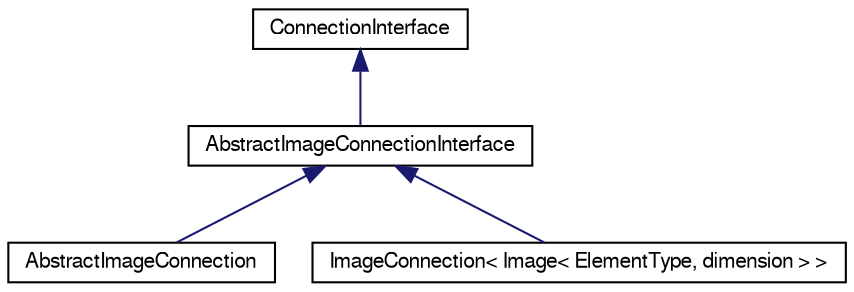 digraph G
{
  edge [fontname="FreeSans",fontsize=10,labelfontname="FreeSans",labelfontsize=10];
  node [fontname="FreeSans",fontsize=10,shape=record];
  Node1 [label="ConnectionInterface",height=0.2,width=0.4,color="black", fillcolor="white", style="filled" fontcolor="black"];
  Node1 -> Node3 [dir=back,color="midnightblue",fontsize=10,style="solid",fontname="FreeSans"];
  Node3 [label="AbstractImageConnectionInterface",height=0.2,width=0.4,color="black", fillcolor="white", style="filled",URL="$classM4D_1_1Imaging_1_1AbstractImageConnectionInterface.html",tooltip="Not supposed to instantiate - use only as substitution for typed images connections..."];
  Node3 -> Node4 [dir=back,color="midnightblue",fontsize=10,style="solid",fontname="FreeSans"];
  Node4 [label="AbstractImageConnection",height=0.2,width=0.4,color="black", fillcolor="white", style="filled",URL="$classM4D_1_1Imaging_1_1AbstractImageConnection.html"];
  Node3 -> Node5 [dir=back,color="midnightblue",fontsize=10,style="solid",fontname="FreeSans"];
  Node5 [label="ImageConnection\< Image\< ElementType, dimension \> \>",height=0.2,width=0.4,color="black", fillcolor="white", style="filled",URL="$classM4D_1_1Imaging_1_1ImageConnection_3_01Image_3_01ElementType_00_01dimension_01_4_01_4.html"];
}

